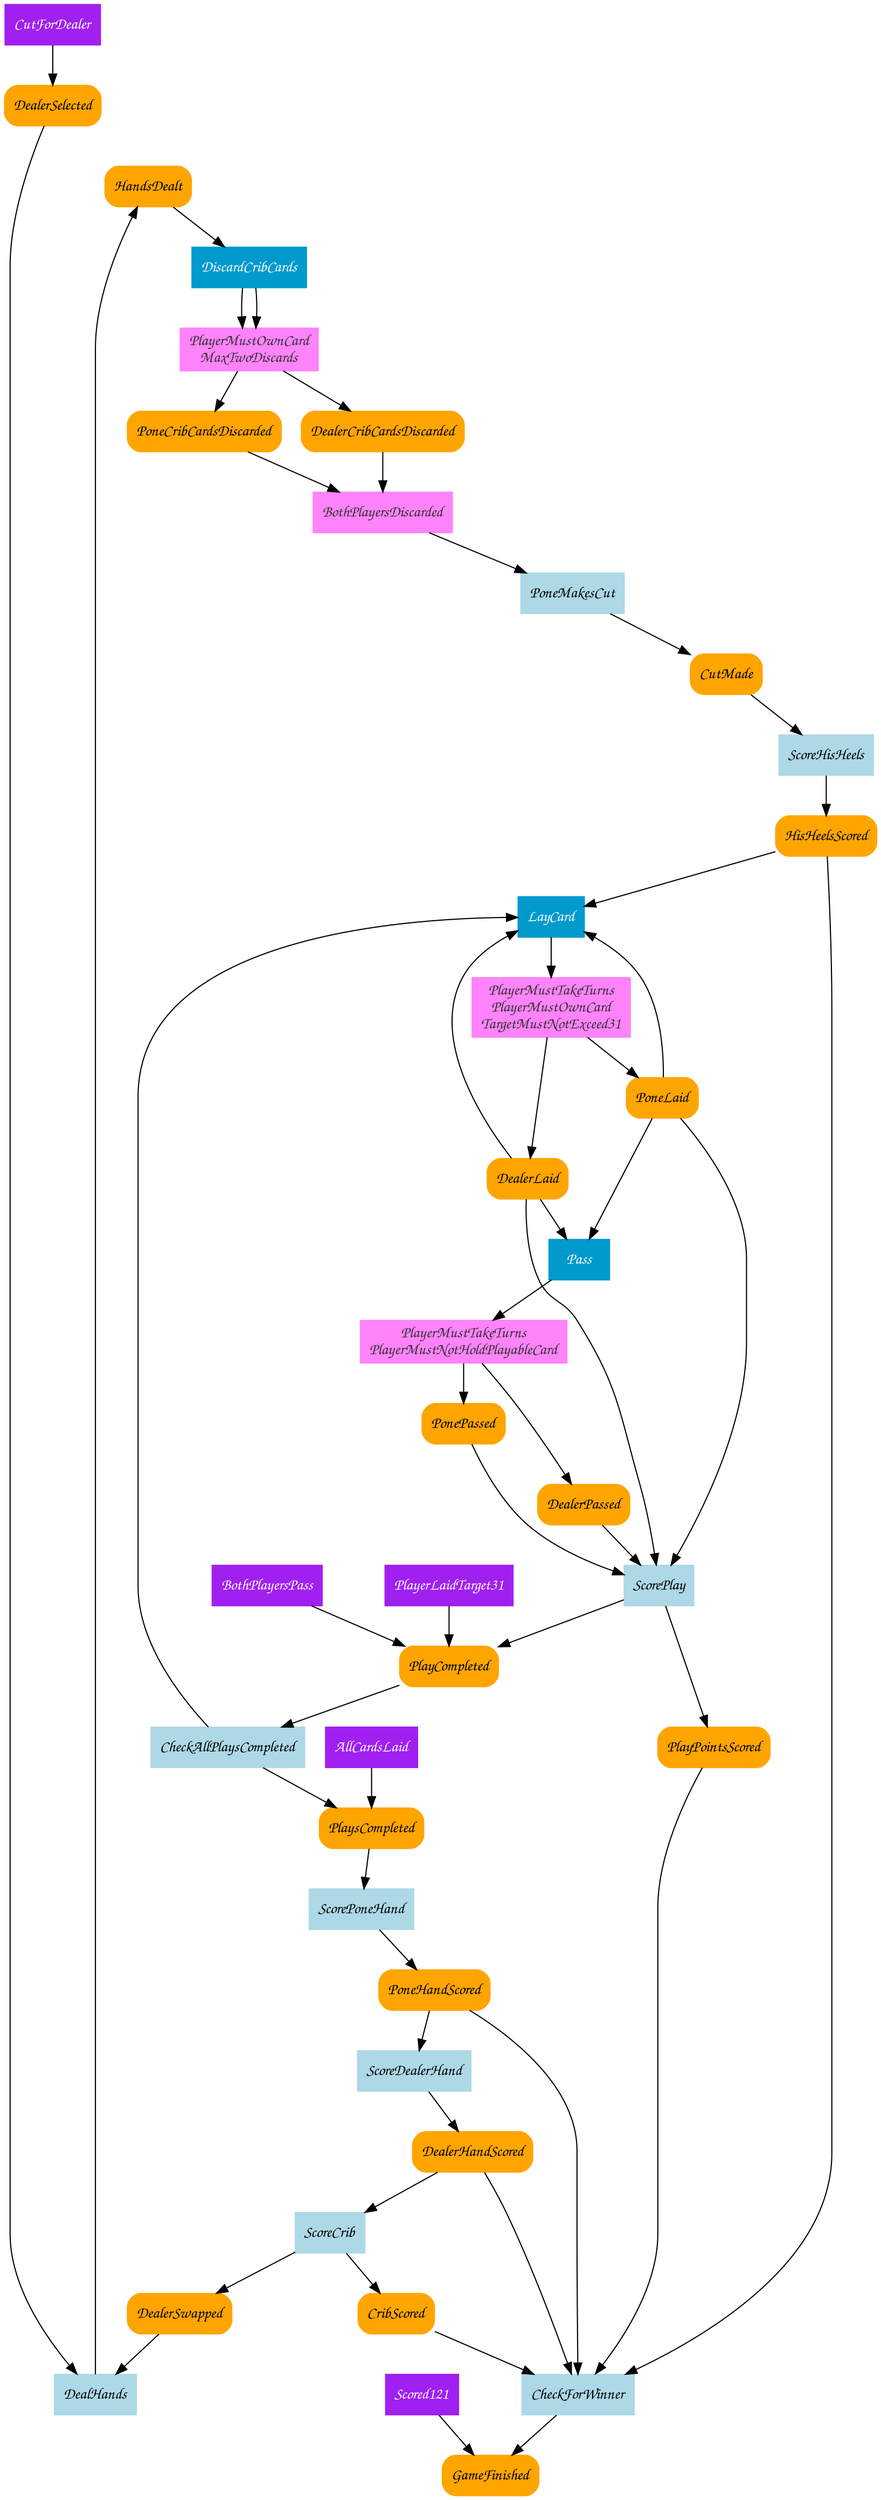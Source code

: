digraph Cribbage {
	graph [fontname="comic sans ms"];
	node [style="filled, rounded", fontname="comic sans ms", shape=rectangle];
	edge [fontname="comic sans ms"]

	subgraph Events {
		node [color=orange, style="filled, rounded", fontname="comic sans ms", shape=rectangle];
		DealerSelected
		HandsDealt
		DealerCribCardsDiscarded
		PoneCribCardsDiscarded
		CutMade
		HisHeelsScored
		PoneLaid
		DealerLaid
		PonePassed
		DealerPassed
		PlayPointsScored
		PlayCompleted
		PlaysCompleted
		PoneHandScored
		DealerHandScored
		CribScored
		DealerSwapped
		GameFinished
	}

	subgraph Timeline {
		edge [style=invis]
		DealerSelected -> HandsDealt
		HandsDealt -> DealerCribCardsDiscarded
		HandsDealt -> PoneCribCardsDiscarded
		CutMade -> PoneLaid
		CutMade -> HisHeelsScored
		PoneLaid -> PlayPointsScored
		PoneLaid -> DealerLaid
		PoneLaid -> DealerPassed
		DealerLaid -> PlayPointsScored
		DealerLaid -> PoneLaid
		DealerLaid -> PonePassed
		PonePassed -> DealerLaid
		PonePassed -> DealerPassed -> PlayCompleted
		DealerPassed -> PoneLaid
		DealerPassed -> PonePassed -> PlayCompleted
		PlayCompleted -> DealerLaid
		PlayCompleted -> PoneLaid
		PlayCompleted -> PlaysCompleted
		PlaysCompleted -> PoneHandScored
		PoneHandScored -> DealerHandScored
		DealerHandScored -> CribScored
		CribScored -> DealerSelected
		HisHeelsScored -> GameFinished
		PlayPointsScored -> GameFinished
		PoneHandScored -> GameFinished
		DealerHandScored -> GameFinished
		CribScored -> GameFinished
		PlayCompleted -> PlayPointsScored
	}

	subgraph BusinessProcesses {
		node [color=purple, style="filled", fontname="comic sans ms", fontcolor=white];
		CutForDealer
		BothPlayersPass
		PlayerLaidTarget31
		AllCardsLaid
		Scored121
	}

	subgraph Policies {
		node [color=orchid1, style="filled", fontname="comic sans ms", fontcolor=gray20, shape=rectangle];
		DiscardPolicy [label="PlayerMustOwnCard\nMaxTwoDiscards"]
		StartPlayPolicy [label="BothPlayersDiscarded"]
		PlayPolicy [label="PlayerMustTakeTurns\nPlayerMustOwnCard\nTargetMustNotExceed31"]
		PassPolicy [label="PlayerMustTakeTurns\nPlayerMustNotHoldPlayableCard"]
	}

	subgraph Commands {
		node [color=deepskyblue3, style="filled", fontname="comic sans ms", fontcolor=white];
		DiscardCribCards
		LayCard
		Pass
	}

	subgraph Actions {
		node [color=lightblue, style="filled", fontname="comic sans ms", fontcolor=black];
		edge [style=invis]
		DealHands
		PoneMakesCut
		CheckForWinner
		ScoreHisHeels
		ScorePlay
		CheckAllPlaysCompleted
		ScorePoneHand
		ScoreDealerHand
		ScoreCrib
	}

	subgraph {
		CutForDealer -> DealerSelected -> DealHands
		PoneMakesCut -> CutMade
		BothPlayersPass -> PlayCompleted
		PlayerLaidTarget31 -> PlayCompleted
		AllCardsLaid -> PlaysCompleted
		Scored121 -> GameFinished
		DealHands -> HandsDealt -> DiscardCribCards
		DiscardCribCards -> DiscardPolicy -> DealerCribCardsDiscarded
		DiscardCribCards -> DiscardPolicy -> PoneCribCardsDiscarded
		DealerCribCardsDiscarded -> StartPlayPolicy
		PoneCribCardsDiscarded -> StartPlayPolicy
		StartPlayPolicy -> PoneMakesCut
		CutMade -> ScoreHisHeels -> HisHeelsScored
		HisHeelsScored -> LayCard
		HisHeelsScored -> CheckForWinner
		CheckForWinner -> GameFinished
		LayCard -> PlayPolicy
		PlayPolicy -> PoneLaid
		PlayPolicy -> DealerLaid
		PoneLaid -> ScorePlay
		DealerLaid -> ScorePlay
		PoneLaid -> LayCard
		PoneLaid -> Pass
		DealerLaid -> LayCard
		DealerLaid -> Pass
		ScorePlay -> PlayPointsScored
		Pass -> PassPolicy
		PassPolicy -> PonePassed
		PassPolicy -> DealerPassed
		PonePassed -> ScorePlay
		DealerPassed -> ScorePlay
		PlayPointsScored -> CheckForWinner
		ScorePlay -> PlayCompleted
		PlayCompleted -> CheckAllPlaysCompleted
		CheckAllPlaysCompleted -> LayCard
		CheckAllPlaysCompleted -> PlaysCompleted
		PlaysCompleted -> ScorePoneHand -> PoneHandScored -> CheckForWinner
		PoneHandScored -> ScoreDealerHand -> DealerHandScored -> CheckForWinner
		DealerHandScored -> ScoreCrib -> CribScored -> CheckForWinner
		ScoreCrib -> DealerSwapped -> DealHands
	}

}
